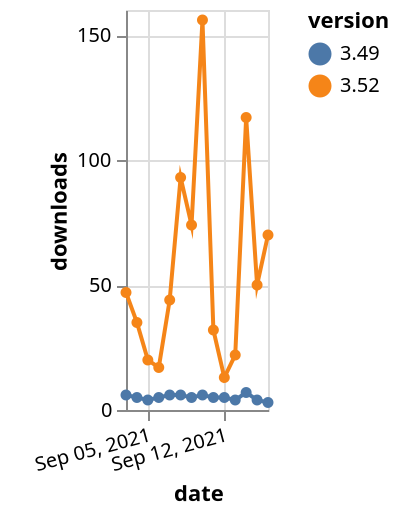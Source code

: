 {"$schema": "https://vega.github.io/schema/vega-lite/v5.json", "description": "A simple bar chart with embedded data.", "data": {"values": [{"date": "2021-09-03", "total": 66149, "delta": 47, "version": "3.52"}, {"date": "2021-09-04", "total": 66184, "delta": 35, "version": "3.52"}, {"date": "2021-09-05", "total": 66204, "delta": 20, "version": "3.52"}, {"date": "2021-09-06", "total": 66221, "delta": 17, "version": "3.52"}, {"date": "2021-09-07", "total": 66265, "delta": 44, "version": "3.52"}, {"date": "2021-09-08", "total": 66358, "delta": 93, "version": "3.52"}, {"date": "2021-09-09", "total": 66432, "delta": 74, "version": "3.52"}, {"date": "2021-09-10", "total": 66588, "delta": 156, "version": "3.52"}, {"date": "2021-09-11", "total": 66620, "delta": 32, "version": "3.52"}, {"date": "2021-09-12", "total": 66633, "delta": 13, "version": "3.52"}, {"date": "2021-09-13", "total": 66655, "delta": 22, "version": "3.52"}, {"date": "2021-09-14", "total": 66772, "delta": 117, "version": "3.52"}, {"date": "2021-09-15", "total": 66822, "delta": 50, "version": "3.52"}, {"date": "2021-09-16", "total": 66892, "delta": 70, "version": "3.52"}, {"date": "2021-09-03", "total": 18223, "delta": 6, "version": "3.49"}, {"date": "2021-09-04", "total": 18228, "delta": 5, "version": "3.49"}, {"date": "2021-09-05", "total": 18232, "delta": 4, "version": "3.49"}, {"date": "2021-09-06", "total": 18237, "delta": 5, "version": "3.49"}, {"date": "2021-09-07", "total": 18243, "delta": 6, "version": "3.49"}, {"date": "2021-09-08", "total": 18249, "delta": 6, "version": "3.49"}, {"date": "2021-09-09", "total": 18254, "delta": 5, "version": "3.49"}, {"date": "2021-09-10", "total": 18260, "delta": 6, "version": "3.49"}, {"date": "2021-09-11", "total": 18265, "delta": 5, "version": "3.49"}, {"date": "2021-09-12", "total": 18270, "delta": 5, "version": "3.49"}, {"date": "2021-09-13", "total": 18274, "delta": 4, "version": "3.49"}, {"date": "2021-09-14", "total": 18281, "delta": 7, "version": "3.49"}, {"date": "2021-09-15", "total": 18285, "delta": 4, "version": "3.49"}, {"date": "2021-09-16", "total": 18288, "delta": 3, "version": "3.49"}]}, "width": "container", "mark": {"type": "line", "point": {"filled": true}}, "encoding": {"x": {"field": "date", "type": "temporal", "timeUnit": "yearmonthdate", "title": "date", "axis": {"labelAngle": -15}}, "y": {"field": "delta", "type": "quantitative", "title": "downloads"}, "color": {"field": "version", "type": "nominal"}, "tooltip": {"field": "delta"}}}
